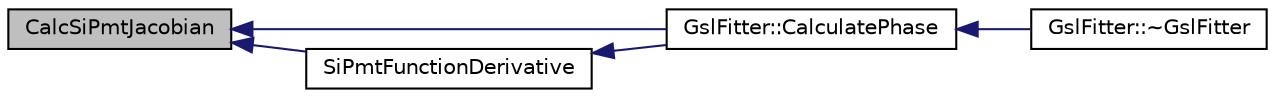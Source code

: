 digraph "CalcSiPmtJacobian"
{
  edge [fontname="Helvetica",fontsize="10",labelfontname="Helvetica",labelfontsize="10"];
  node [fontname="Helvetica",fontsize="10",shape=record];
  rankdir="LR";
  Node1 [label="CalcSiPmtJacobian",height=0.2,width=0.4,color="black", fillcolor="grey75", style="filled", fontcolor="black"];
  Node1 -> Node2 [dir="back",color="midnightblue",fontsize="10",style="solid",fontname="Helvetica"];
  Node2 [label="GslFitter::CalculatePhase",height=0.2,width=0.4,color="black", fillcolor="white", style="filled",URL="$dc/d06/class_gsl_fitter.html#a25c06f4ef53cefc46bb73abfb67347ff"];
  Node2 -> Node3 [dir="back",color="midnightblue",fontsize="10",style="solid",fontname="Helvetica"];
  Node3 [label="GslFitter::~GslFitter",height=0.2,width=0.4,color="black", fillcolor="white", style="filled",URL="$dc/d06/class_gsl_fitter.html#a240d66b455c5d7d0993f19b0a25dc006",tooltip="Default Destructor. "];
  Node1 -> Node4 [dir="back",color="midnightblue",fontsize="10",style="solid",fontname="Helvetica"];
  Node4 [label="SiPmtFunctionDerivative",height=0.2,width=0.4,color="black", fillcolor="white", style="filled",URL="$d6/d85/_gsl1_fitter_8cpp.html#aab8c829b4103b50a0106110effd006e5"];
  Node4 -> Node2 [dir="back",color="midnightblue",fontsize="10",style="solid",fontname="Helvetica"];
}
